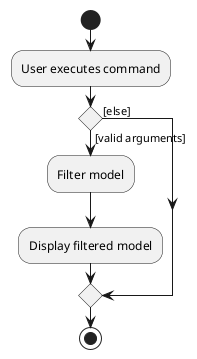 @startuml
start
:User executes command;

if () then ([valid arguments])
    :Filter model;
    :Display filtered model;
else ([else])

endif
stop
@enduml

